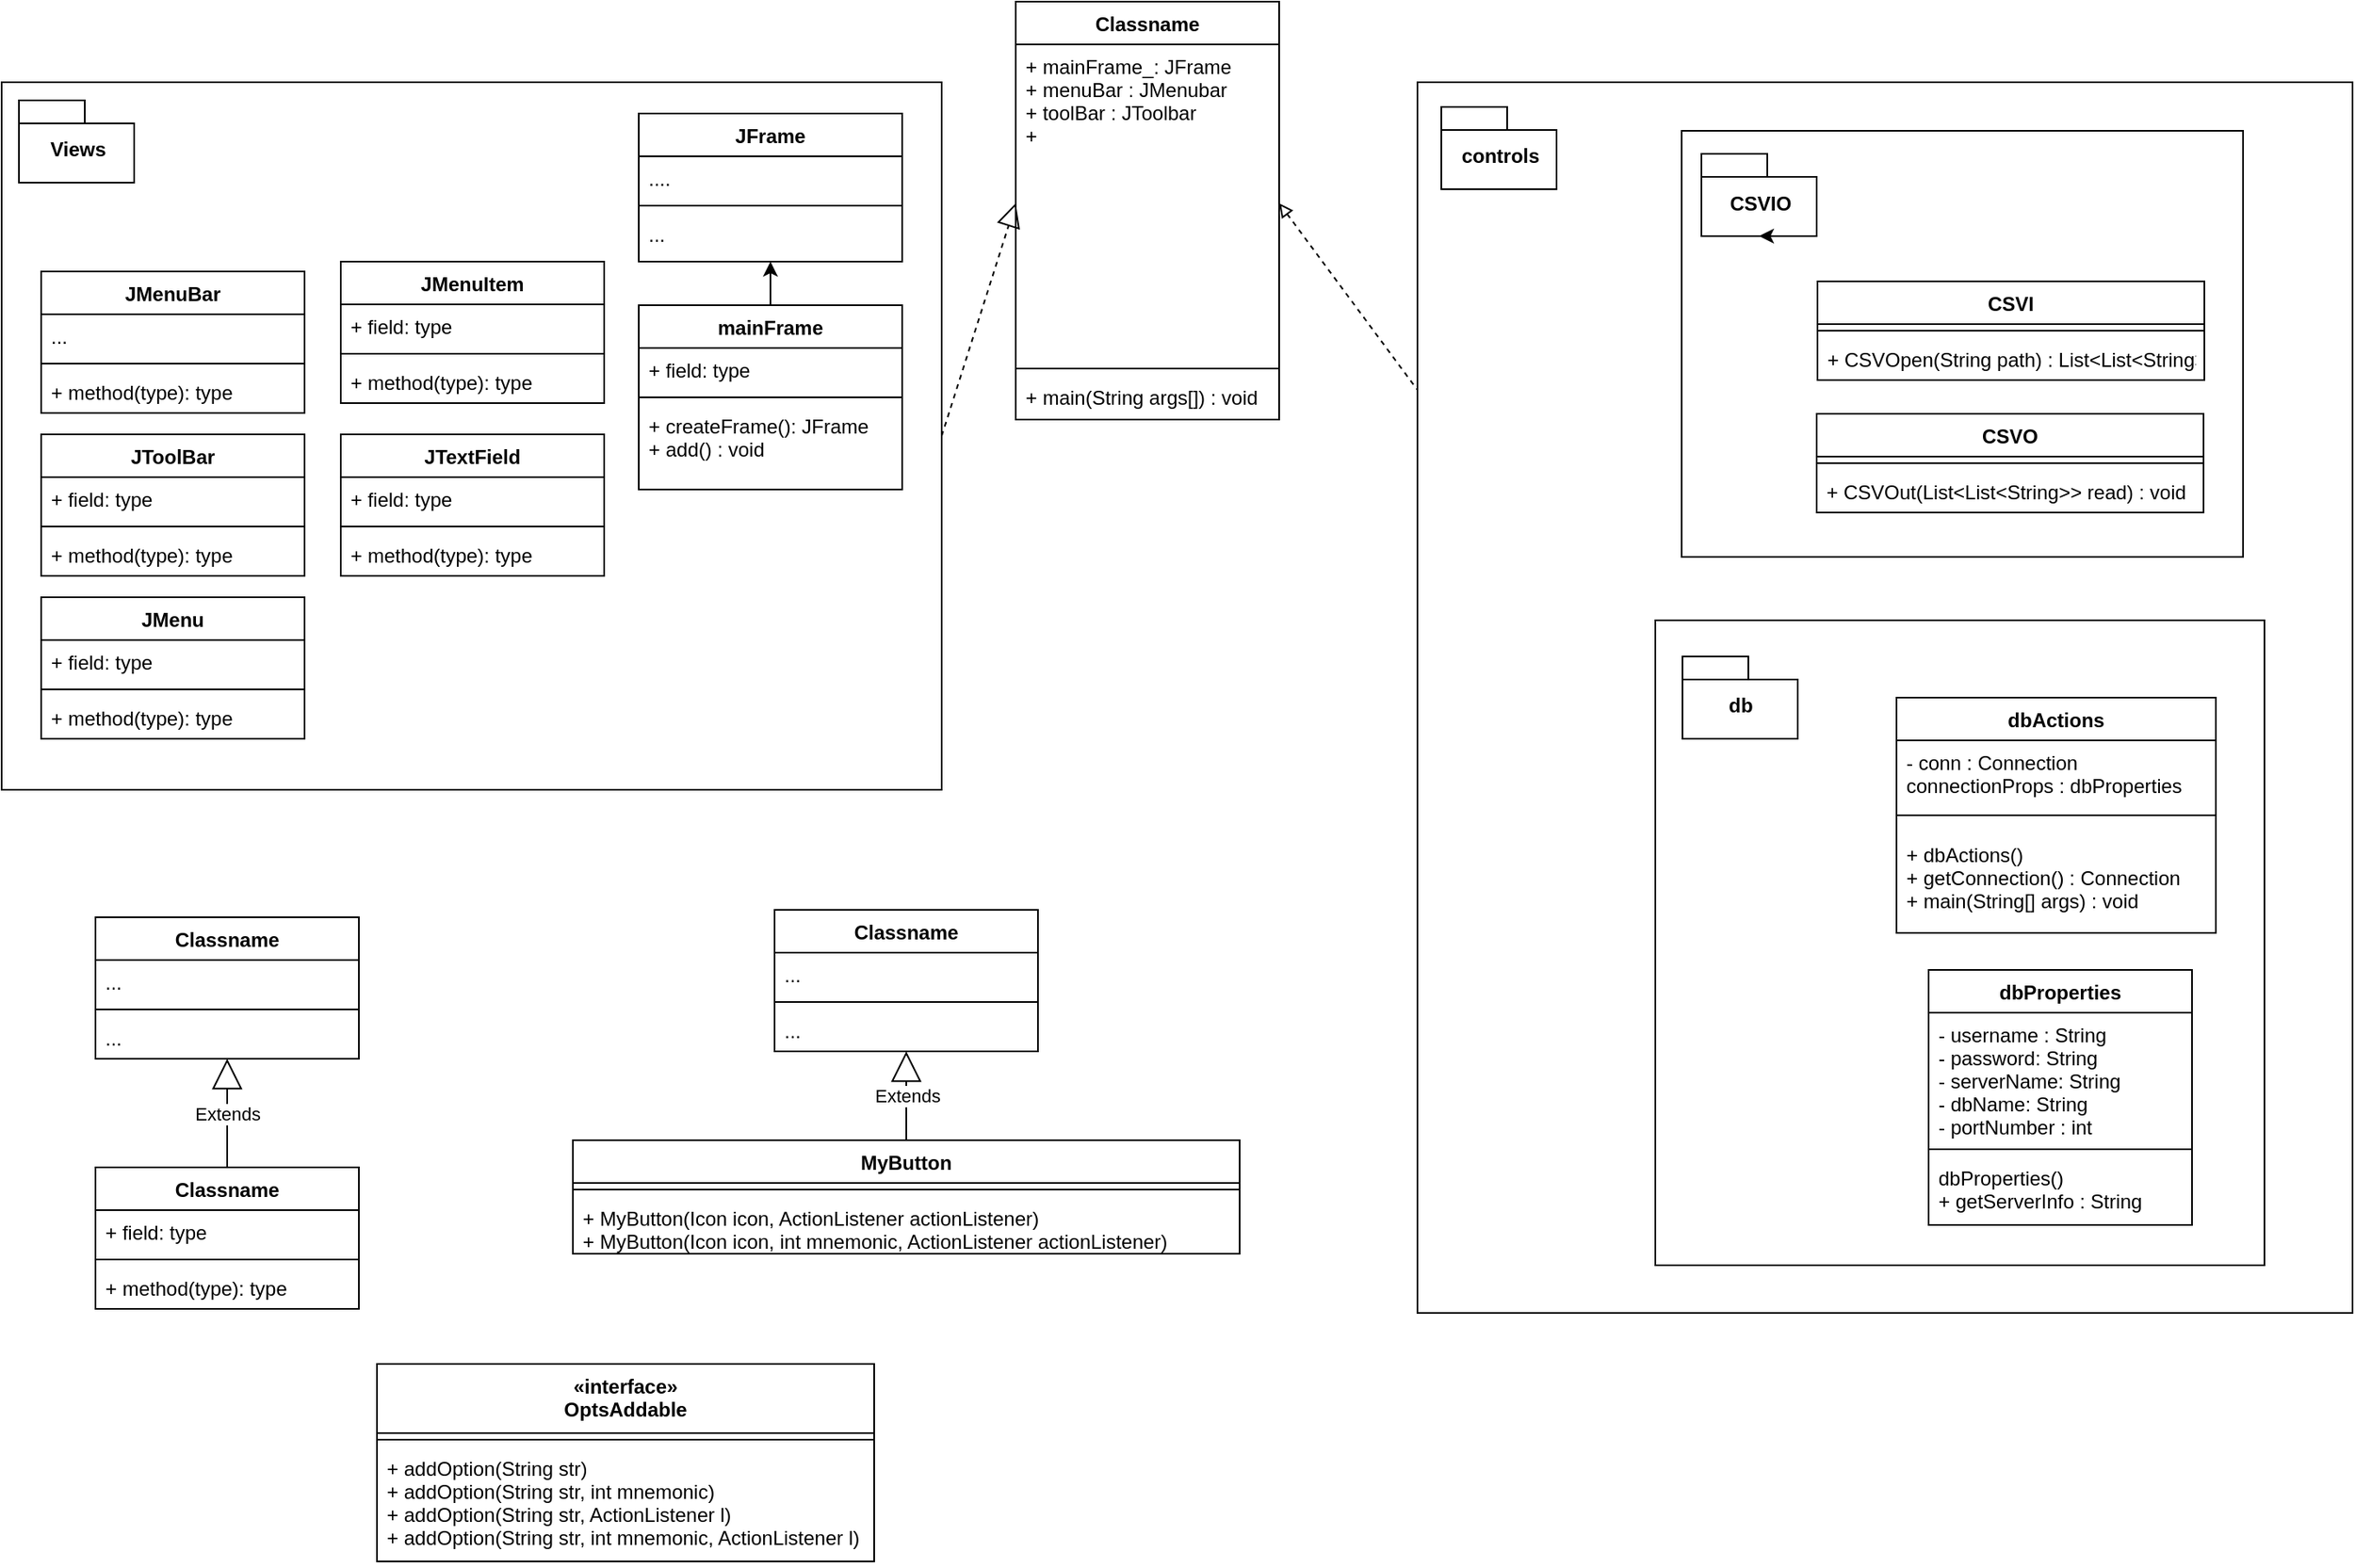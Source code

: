 <mxfile version="12.1.7" type="device" pages="1"><diagram id="zsnYO887Zmh9USHRb_7p" name="Page-1"><mxGraphModel dx="1253" dy="1294" grid="0" gridSize="10" guides="1" tooltips="1" connect="1" arrows="1" fold="1" page="0" pageScale="1" pageWidth="10000" pageHeight="10000" math="0" shadow="0"><root><mxCell id="0"/><mxCell id="1" parent="0"/><mxCell id="UTARnTCa7toa9BuSvRRB-27" value="" style="group" parent="1" vertex="1" connectable="0"><mxGeometry x="-262" y="-393" width="571" height="430" as="geometry"/></mxCell><mxCell id="UTARnTCa7toa9BuSvRRB-26" value="" style="rounded=0;whiteSpace=wrap;html=1;" parent="UTARnTCa7toa9BuSvRRB-27" vertex="1"><mxGeometry width="571" height="430" as="geometry"/></mxCell><mxCell id="UTARnTCa7toa9BuSvRRB-25" value="Views" style="shape=folder;fontStyle=1;spacingTop=10;tabWidth=40;tabHeight=14;tabPosition=left;html=1;" parent="UTARnTCa7toa9BuSvRRB-27" vertex="1"><mxGeometry x="10.5" y="11" width="70" height="50" as="geometry"/></mxCell><mxCell id="UTARnTCa7toa9BuSvRRB-5" value="mainFrame" style="swimlane;fontStyle=1;align=center;verticalAlign=top;childLayout=stackLayout;horizontal=1;startSize=26;horizontalStack=0;resizeParent=1;resizeParentMax=0;resizeLast=0;collapsible=1;marginBottom=0;" parent="UTARnTCa7toa9BuSvRRB-27" vertex="1"><mxGeometry x="387" y="135.5" width="160" height="112" as="geometry"/></mxCell><mxCell id="UTARnTCa7toa9BuSvRRB-6" value="+ field: type" style="text;strokeColor=none;fillColor=none;align=left;verticalAlign=top;spacingLeft=4;spacingRight=4;overflow=hidden;rotatable=0;points=[[0,0.5],[1,0.5]];portConstraint=eastwest;" parent="UTARnTCa7toa9BuSvRRB-5" vertex="1"><mxGeometry y="26" width="160" height="26" as="geometry"/></mxCell><mxCell id="UTARnTCa7toa9BuSvRRB-7" value="" style="line;strokeWidth=1;fillColor=none;align=left;verticalAlign=middle;spacingTop=-1;spacingLeft=3;spacingRight=3;rotatable=0;labelPosition=right;points=[];portConstraint=eastwest;" parent="UTARnTCa7toa9BuSvRRB-5" vertex="1"><mxGeometry y="52" width="160" height="8" as="geometry"/></mxCell><mxCell id="UTARnTCa7toa9BuSvRRB-8" value="+ createFrame(): JFrame&#10;+ add() : void" style="text;strokeColor=none;fillColor=none;align=left;verticalAlign=top;spacingLeft=4;spacingRight=4;overflow=hidden;rotatable=0;points=[[0,0.5],[1,0.5]];portConstraint=eastwest;" parent="UTARnTCa7toa9BuSvRRB-5" vertex="1"><mxGeometry y="60" width="160" height="52" as="geometry"/></mxCell><mxCell id="UTARnTCa7toa9BuSvRRB-18" value="JFrame" style="swimlane;fontStyle=1;align=center;verticalAlign=top;childLayout=stackLayout;horizontal=1;startSize=26;horizontalStack=0;resizeParent=1;resizeParentMax=0;resizeLast=0;collapsible=1;marginBottom=0;" parent="UTARnTCa7toa9BuSvRRB-27" vertex="1"><mxGeometry x="387" y="19" width="160" height="90" as="geometry"/></mxCell><mxCell id="UTARnTCa7toa9BuSvRRB-19" value="...." style="text;strokeColor=none;fillColor=none;align=left;verticalAlign=top;spacingLeft=4;spacingRight=4;overflow=hidden;rotatable=0;points=[[0,0.5],[1,0.5]];portConstraint=eastwest;" parent="UTARnTCa7toa9BuSvRRB-18" vertex="1"><mxGeometry y="26" width="160" height="26" as="geometry"/></mxCell><mxCell id="UTARnTCa7toa9BuSvRRB-20" value="" style="line;strokeWidth=1;fillColor=none;align=left;verticalAlign=middle;spacingTop=-1;spacingLeft=3;spacingRight=3;rotatable=0;labelPosition=right;points=[];portConstraint=eastwest;" parent="UTARnTCa7toa9BuSvRRB-18" vertex="1"><mxGeometry y="52" width="160" height="8" as="geometry"/></mxCell><mxCell id="UTARnTCa7toa9BuSvRRB-21" value="..." style="text;strokeColor=none;fillColor=none;align=left;verticalAlign=top;spacingLeft=4;spacingRight=4;overflow=hidden;rotatable=0;points=[[0,0.5],[1,0.5]];portConstraint=eastwest;" parent="UTARnTCa7toa9BuSvRRB-18" vertex="1"><mxGeometry y="60" width="160" height="30" as="geometry"/></mxCell><mxCell id="UTARnTCa7toa9BuSvRRB-22" value="" style="edgeStyle=orthogonalEdgeStyle;rounded=0;orthogonalLoop=1;jettySize=auto;html=1;" parent="UTARnTCa7toa9BuSvRRB-27" source="UTARnTCa7toa9BuSvRRB-5" target="UTARnTCa7toa9BuSvRRB-18" edge="1"><mxGeometry relative="1" as="geometry"/></mxCell><mxCell id="UTARnTCa7toa9BuSvRRB-50" value="JMenuBar" style="swimlane;fontStyle=1;align=center;verticalAlign=top;childLayout=stackLayout;horizontal=1;startSize=26;horizontalStack=0;resizeParent=1;resizeParentMax=0;resizeLast=0;collapsible=1;marginBottom=0;" parent="UTARnTCa7toa9BuSvRRB-27" vertex="1"><mxGeometry x="24" y="115" width="160" height="86" as="geometry"/></mxCell><mxCell id="UTARnTCa7toa9BuSvRRB-51" value="..." style="text;strokeColor=none;fillColor=none;align=left;verticalAlign=top;spacingLeft=4;spacingRight=4;overflow=hidden;rotatable=0;points=[[0,0.5],[1,0.5]];portConstraint=eastwest;" parent="UTARnTCa7toa9BuSvRRB-50" vertex="1"><mxGeometry y="26" width="160" height="26" as="geometry"/></mxCell><mxCell id="UTARnTCa7toa9BuSvRRB-52" value="" style="line;strokeWidth=1;fillColor=none;align=left;verticalAlign=middle;spacingTop=-1;spacingLeft=3;spacingRight=3;rotatable=0;labelPosition=right;points=[];portConstraint=eastwest;" parent="UTARnTCa7toa9BuSvRRB-50" vertex="1"><mxGeometry y="52" width="160" height="8" as="geometry"/></mxCell><mxCell id="UTARnTCa7toa9BuSvRRB-53" value="+ method(type): type" style="text;strokeColor=none;fillColor=none;align=left;verticalAlign=top;spacingLeft=4;spacingRight=4;overflow=hidden;rotatable=0;points=[[0,0.5],[1,0.5]];portConstraint=eastwest;" parent="UTARnTCa7toa9BuSvRRB-50" vertex="1"><mxGeometry y="60" width="160" height="26" as="geometry"/></mxCell><mxCell id="UTARnTCa7toa9BuSvRRB-54" value="JToolBar" style="swimlane;fontStyle=1;align=center;verticalAlign=top;childLayout=stackLayout;horizontal=1;startSize=26;horizontalStack=0;resizeParent=1;resizeParentMax=0;resizeLast=0;collapsible=1;marginBottom=0;" parent="UTARnTCa7toa9BuSvRRB-27" vertex="1"><mxGeometry x="24" y="214" width="160" height="86" as="geometry"/></mxCell><mxCell id="UTARnTCa7toa9BuSvRRB-55" value="+ field: type" style="text;strokeColor=none;fillColor=none;align=left;verticalAlign=top;spacingLeft=4;spacingRight=4;overflow=hidden;rotatable=0;points=[[0,0.5],[1,0.5]];portConstraint=eastwest;" parent="UTARnTCa7toa9BuSvRRB-54" vertex="1"><mxGeometry y="26" width="160" height="26" as="geometry"/></mxCell><mxCell id="UTARnTCa7toa9BuSvRRB-56" value="" style="line;strokeWidth=1;fillColor=none;align=left;verticalAlign=middle;spacingTop=-1;spacingLeft=3;spacingRight=3;rotatable=0;labelPosition=right;points=[];portConstraint=eastwest;" parent="UTARnTCa7toa9BuSvRRB-54" vertex="1"><mxGeometry y="52" width="160" height="8" as="geometry"/></mxCell><mxCell id="UTARnTCa7toa9BuSvRRB-57" value="+ method(type): type" style="text;strokeColor=none;fillColor=none;align=left;verticalAlign=top;spacingLeft=4;spacingRight=4;overflow=hidden;rotatable=0;points=[[0,0.5],[1,0.5]];portConstraint=eastwest;" parent="UTARnTCa7toa9BuSvRRB-54" vertex="1"><mxGeometry y="60" width="160" height="26" as="geometry"/></mxCell><mxCell id="UTARnTCa7toa9BuSvRRB-58" value="JMenu" style="swimlane;fontStyle=1;align=center;verticalAlign=top;childLayout=stackLayout;horizontal=1;startSize=26;horizontalStack=0;resizeParent=1;resizeParentMax=0;resizeLast=0;collapsible=1;marginBottom=0;" parent="UTARnTCa7toa9BuSvRRB-27" vertex="1"><mxGeometry x="24" y="313" width="160" height="86" as="geometry"/></mxCell><mxCell id="UTARnTCa7toa9BuSvRRB-59" value="+ field: type" style="text;strokeColor=none;fillColor=none;align=left;verticalAlign=top;spacingLeft=4;spacingRight=4;overflow=hidden;rotatable=0;points=[[0,0.5],[1,0.5]];portConstraint=eastwest;" parent="UTARnTCa7toa9BuSvRRB-58" vertex="1"><mxGeometry y="26" width="160" height="26" as="geometry"/></mxCell><mxCell id="UTARnTCa7toa9BuSvRRB-60" value="" style="line;strokeWidth=1;fillColor=none;align=left;verticalAlign=middle;spacingTop=-1;spacingLeft=3;spacingRight=3;rotatable=0;labelPosition=right;points=[];portConstraint=eastwest;" parent="UTARnTCa7toa9BuSvRRB-58" vertex="1"><mxGeometry y="52" width="160" height="8" as="geometry"/></mxCell><mxCell id="UTARnTCa7toa9BuSvRRB-61" value="+ method(type): type" style="text;strokeColor=none;fillColor=none;align=left;verticalAlign=top;spacingLeft=4;spacingRight=4;overflow=hidden;rotatable=0;points=[[0,0.5],[1,0.5]];portConstraint=eastwest;" parent="UTARnTCa7toa9BuSvRRB-58" vertex="1"><mxGeometry y="60" width="160" height="26" as="geometry"/></mxCell><mxCell id="UTARnTCa7toa9BuSvRRB-71" value="JMenuItem" style="swimlane;fontStyle=1;align=center;verticalAlign=top;childLayout=stackLayout;horizontal=1;startSize=26;horizontalStack=0;resizeParent=1;resizeParentMax=0;resizeLast=0;collapsible=1;marginBottom=0;" parent="UTARnTCa7toa9BuSvRRB-27" vertex="1"><mxGeometry x="206" y="109" width="160" height="86" as="geometry"/></mxCell><mxCell id="UTARnTCa7toa9BuSvRRB-72" value="+ field: type" style="text;strokeColor=none;fillColor=none;align=left;verticalAlign=top;spacingLeft=4;spacingRight=4;overflow=hidden;rotatable=0;points=[[0,0.5],[1,0.5]];portConstraint=eastwest;" parent="UTARnTCa7toa9BuSvRRB-71" vertex="1"><mxGeometry y="26" width="160" height="26" as="geometry"/></mxCell><mxCell id="UTARnTCa7toa9BuSvRRB-73" value="" style="line;strokeWidth=1;fillColor=none;align=left;verticalAlign=middle;spacingTop=-1;spacingLeft=3;spacingRight=3;rotatable=0;labelPosition=right;points=[];portConstraint=eastwest;" parent="UTARnTCa7toa9BuSvRRB-71" vertex="1"><mxGeometry y="52" width="160" height="8" as="geometry"/></mxCell><mxCell id="UTARnTCa7toa9BuSvRRB-74" value="+ method(type): type" style="text;strokeColor=none;fillColor=none;align=left;verticalAlign=top;spacingLeft=4;spacingRight=4;overflow=hidden;rotatable=0;points=[[0,0.5],[1,0.5]];portConstraint=eastwest;" parent="UTARnTCa7toa9BuSvRRB-71" vertex="1"><mxGeometry y="60" width="160" height="26" as="geometry"/></mxCell><mxCell id="UTARnTCa7toa9BuSvRRB-75" value="JTextField" style="swimlane;fontStyle=1;align=center;verticalAlign=top;childLayout=stackLayout;horizontal=1;startSize=26;horizontalStack=0;resizeParent=1;resizeParentMax=0;resizeLast=0;collapsible=1;marginBottom=0;" parent="UTARnTCa7toa9BuSvRRB-27" vertex="1"><mxGeometry x="206" y="214" width="160" height="86" as="geometry"/></mxCell><mxCell id="UTARnTCa7toa9BuSvRRB-76" value="+ field: type" style="text;strokeColor=none;fillColor=none;align=left;verticalAlign=top;spacingLeft=4;spacingRight=4;overflow=hidden;rotatable=0;points=[[0,0.5],[1,0.5]];portConstraint=eastwest;" parent="UTARnTCa7toa9BuSvRRB-75" vertex="1"><mxGeometry y="26" width="160" height="26" as="geometry"/></mxCell><mxCell id="UTARnTCa7toa9BuSvRRB-77" value="" style="line;strokeWidth=1;fillColor=none;align=left;verticalAlign=middle;spacingTop=-1;spacingLeft=3;spacingRight=3;rotatable=0;labelPosition=right;points=[];portConstraint=eastwest;" parent="UTARnTCa7toa9BuSvRRB-75" vertex="1"><mxGeometry y="52" width="160" height="8" as="geometry"/></mxCell><mxCell id="UTARnTCa7toa9BuSvRRB-78" value="+ method(type): type" style="text;strokeColor=none;fillColor=none;align=left;verticalAlign=top;spacingLeft=4;spacingRight=4;overflow=hidden;rotatable=0;points=[[0,0.5],[1,0.5]];portConstraint=eastwest;" parent="UTARnTCa7toa9BuSvRRB-75" vertex="1"><mxGeometry y="60" width="160" height="26" as="geometry"/></mxCell><mxCell id="UTARnTCa7toa9BuSvRRB-1" value="Classname" style="swimlane;fontStyle=1;align=center;verticalAlign=top;childLayout=stackLayout;horizontal=1;startSize=26;horizontalStack=0;resizeParent=1;resizeParentMax=0;resizeLast=0;collapsible=1;marginBottom=0;" parent="1" vertex="1"><mxGeometry x="354" y="-442" width="160" height="254" as="geometry"/></mxCell><mxCell id="UTARnTCa7toa9BuSvRRB-2" value="+ mainFrame_: JFrame&#10;+ menuBar : JMenubar&#10;+ toolBar : JToolbar&#10;+ " style="text;strokeColor=none;fillColor=none;align=left;verticalAlign=top;spacingLeft=4;spacingRight=4;overflow=hidden;rotatable=0;points=[[0,0.5],[1,0.5]];portConstraint=eastwest;" parent="UTARnTCa7toa9BuSvRRB-1" vertex="1"><mxGeometry y="26" width="160" height="193" as="geometry"/></mxCell><mxCell id="UTARnTCa7toa9BuSvRRB-3" value="" style="line;strokeWidth=1;fillColor=none;align=left;verticalAlign=middle;spacingTop=-1;spacingLeft=3;spacingRight=3;rotatable=0;labelPosition=right;points=[];portConstraint=eastwest;" parent="UTARnTCa7toa9BuSvRRB-1" vertex="1"><mxGeometry y="219" width="160" height="8" as="geometry"/></mxCell><mxCell id="UTARnTCa7toa9BuSvRRB-4" value="+ main(String args[]) : void" style="text;strokeColor=none;fillColor=none;align=left;verticalAlign=top;spacingLeft=4;spacingRight=4;overflow=hidden;rotatable=0;points=[[0,0.5],[1,0.5]];portConstraint=eastwest;" parent="UTARnTCa7toa9BuSvRRB-1" vertex="1"><mxGeometry y="227" width="160" height="27" as="geometry"/></mxCell><mxCell id="UTARnTCa7toa9BuSvRRB-23" value="" style="endArrow=block;dashed=1;endFill=0;endSize=12;html=1;exitX=1;exitY=0.5;exitDx=0;exitDy=0;entryX=0;entryY=0.5;entryDx=0;entryDy=0;" parent="1" source="UTARnTCa7toa9BuSvRRB-26" target="UTARnTCa7toa9BuSvRRB-2" edge="1"><mxGeometry width="160" relative="1" as="geometry"><mxPoint x="313" y="-71" as="sourcePoint"/><mxPoint x="301" y="-313" as="targetPoint"/></mxGeometry></mxCell><mxCell id="NqttyMvSBQegaKHFTA9h-1" value="" style="rounded=0;whiteSpace=wrap;html=1;" parent="1" vertex="1"><mxGeometry x="598" y="-393" width="568" height="748" as="geometry"/></mxCell><mxCell id="NqttyMvSBQegaKHFTA9h-2" value="" style="group" parent="1" vertex="1" connectable="0"><mxGeometry x="758.5" y="-363.5" width="341" height="259" as="geometry"/></mxCell><mxCell id="NqttyMvSBQegaKHFTA9h-3" value="" style="rounded=0;whiteSpace=wrap;html=1;" parent="NqttyMvSBQegaKHFTA9h-2" vertex="1"><mxGeometry width="341" height="259" as="geometry"/></mxCell><mxCell id="NqttyMvSBQegaKHFTA9h-4" value="CSVO&#10;" style="swimlane;fontStyle=1;align=center;verticalAlign=top;childLayout=stackLayout;horizontal=1;startSize=26;horizontalStack=0;resizeParent=1;resizeParentMax=0;resizeLast=0;collapsible=1;marginBottom=0;" parent="NqttyMvSBQegaKHFTA9h-2" vertex="1"><mxGeometry x="82" y="172" width="235" height="60" as="geometry"/></mxCell><mxCell id="NqttyMvSBQegaKHFTA9h-5" value="" style="line;strokeWidth=1;fillColor=none;align=left;verticalAlign=middle;spacingTop=-1;spacingLeft=3;spacingRight=3;rotatable=0;labelPosition=right;points=[];portConstraint=eastwest;" parent="NqttyMvSBQegaKHFTA9h-4" vertex="1"><mxGeometry y="26" width="235" height="8" as="geometry"/></mxCell><mxCell id="NqttyMvSBQegaKHFTA9h-6" value="+ CSVOut(List&lt;List&lt;String&gt;&gt; read) : void" style="text;strokeColor=none;fillColor=none;align=left;verticalAlign=top;spacingLeft=4;spacingRight=4;overflow=hidden;rotatable=0;points=[[0,0.5],[1,0.5]];portConstraint=eastwest;" parent="NqttyMvSBQegaKHFTA9h-4" vertex="1"><mxGeometry y="34" width="235" height="26" as="geometry"/></mxCell><mxCell id="NqttyMvSBQegaKHFTA9h-7" value="CSVI" style="swimlane;fontStyle=1;align=center;verticalAlign=top;childLayout=stackLayout;horizontal=1;startSize=26;horizontalStack=0;resizeParent=1;resizeParentMax=0;resizeLast=0;collapsible=1;marginBottom=0;" parent="NqttyMvSBQegaKHFTA9h-2" vertex="1"><mxGeometry x="82.5" y="91.5" width="235" height="60" as="geometry"/></mxCell><mxCell id="NqttyMvSBQegaKHFTA9h-8" value="" style="line;strokeWidth=1;fillColor=none;align=left;verticalAlign=middle;spacingTop=-1;spacingLeft=3;spacingRight=3;rotatable=0;labelPosition=right;points=[];portConstraint=eastwest;" parent="NqttyMvSBQegaKHFTA9h-7" vertex="1"><mxGeometry y="26" width="235" height="8" as="geometry"/></mxCell><mxCell id="NqttyMvSBQegaKHFTA9h-9" value="+ CSVOpen(String path) : List&lt;List&lt;String&gt;&gt; " style="text;strokeColor=none;fillColor=none;align=left;verticalAlign=top;spacingLeft=4;spacingRight=4;overflow=hidden;rotatable=0;points=[[0,0.5],[1,0.5]];portConstraint=eastwest;" parent="NqttyMvSBQegaKHFTA9h-7" vertex="1"><mxGeometry y="34" width="235" height="26" as="geometry"/></mxCell><mxCell id="NqttyMvSBQegaKHFTA9h-11" value="CSVIO" style="shape=folder;fontStyle=1;spacingTop=10;tabWidth=40;tabHeight=14;tabPosition=left;html=1;" parent="NqttyMvSBQegaKHFTA9h-2" vertex="1"><mxGeometry x="12" y="14" width="70" height="50" as="geometry"/></mxCell><mxCell id="NqttyMvSBQegaKHFTA9h-12" style="edgeStyle=orthogonalEdgeStyle;rounded=0;orthogonalLoop=1;jettySize=auto;html=1;exitX=0.75;exitY=1;exitDx=0;exitDy=0;exitPerimeter=0;entryX=0.5;entryY=1;entryDx=0;entryDy=0;entryPerimeter=0;" parent="NqttyMvSBQegaKHFTA9h-2" source="NqttyMvSBQegaKHFTA9h-11" target="NqttyMvSBQegaKHFTA9h-11" edge="1"><mxGeometry relative="1" as="geometry"/></mxCell><mxCell id="NqttyMvSBQegaKHFTA9h-13" value="controls" style="shape=folder;fontStyle=1;spacingTop=10;tabWidth=40;tabHeight=14;tabPosition=left;html=1;" parent="1" vertex="1"><mxGeometry x="612.5" y="-378" width="70" height="50" as="geometry"/></mxCell><mxCell id="NqttyMvSBQegaKHFTA9h-14" value="" style="group" parent="1" vertex="1" connectable="0"><mxGeometry x="742.5" y="-66" width="370" height="392" as="geometry"/></mxCell><mxCell id="NqttyMvSBQegaKHFTA9h-15" value="" style="rounded=0;whiteSpace=wrap;html=1;" parent="NqttyMvSBQegaKHFTA9h-14" vertex="1"><mxGeometry width="370" height="392" as="geometry"/></mxCell><mxCell id="NqttyMvSBQegaKHFTA9h-16" value="db" style="shape=folder;fontStyle=1;spacingTop=10;tabWidth=40;tabHeight=14;tabPosition=left;html=1;" parent="NqttyMvSBQegaKHFTA9h-14" vertex="1"><mxGeometry x="16.5" y="22" width="70" height="50" as="geometry"/></mxCell><mxCell id="NqttyMvSBQegaKHFTA9h-17" value="dbActions" style="swimlane;fontStyle=1;align=center;verticalAlign=top;childLayout=stackLayout;horizontal=1;startSize=26;horizontalStack=0;resizeParent=1;resizeParentMax=0;resizeLast=0;collapsible=1;marginBottom=0;" parent="NqttyMvSBQegaKHFTA9h-14" vertex="1"><mxGeometry x="146.5" y="47" width="194" height="143" as="geometry"/></mxCell><mxCell id="NqttyMvSBQegaKHFTA9h-18" value="- conn : Connection&#10;connectionProps : dbProperties" style="text;strokeColor=none;fillColor=none;align=left;verticalAlign=top;spacingLeft=4;spacingRight=4;overflow=hidden;rotatable=0;points=[[0,0.5],[1,0.5]];portConstraint=eastwest;" parent="NqttyMvSBQegaKHFTA9h-17" vertex="1"><mxGeometry y="26" width="194" height="35" as="geometry"/></mxCell><mxCell id="NqttyMvSBQegaKHFTA9h-19" value="" style="line;strokeWidth=1;fillColor=none;align=left;verticalAlign=middle;spacingTop=-1;spacingLeft=3;spacingRight=3;rotatable=0;labelPosition=right;points=[];portConstraint=eastwest;" parent="NqttyMvSBQegaKHFTA9h-17" vertex="1"><mxGeometry y="61" width="194" height="21" as="geometry"/></mxCell><mxCell id="NqttyMvSBQegaKHFTA9h-20" value="+ dbActions()&#10;+ getConnection() : Connection&#10;+ main(String[] args) : void" style="text;strokeColor=none;fillColor=none;align=left;verticalAlign=top;spacingLeft=4;spacingRight=4;overflow=hidden;rotatable=0;points=[[0,0.5],[1,0.5]];portConstraint=eastwest;" parent="NqttyMvSBQegaKHFTA9h-17" vertex="1"><mxGeometry y="82" width="194" height="61" as="geometry"/></mxCell><mxCell id="NqttyMvSBQegaKHFTA9h-21" value="dbProperties" style="swimlane;fontStyle=1;align=center;verticalAlign=top;childLayout=stackLayout;horizontal=1;startSize=26;horizontalStack=0;resizeParent=1;resizeParentMax=0;resizeLast=0;collapsible=1;marginBottom=0;" parent="NqttyMvSBQegaKHFTA9h-14" vertex="1"><mxGeometry x="166" y="212.5" width="160" height="155" as="geometry"/></mxCell><mxCell id="NqttyMvSBQegaKHFTA9h-22" value="- username : String&#10;- password: String&#10;- serverName: String&#10;- dbName: String&#10;- portNumber : int" style="text;strokeColor=none;fillColor=none;align=left;verticalAlign=top;spacingLeft=4;spacingRight=4;overflow=hidden;rotatable=0;points=[[0,0.5],[1,0.5]];portConstraint=eastwest;" parent="NqttyMvSBQegaKHFTA9h-21" vertex="1"><mxGeometry y="26" width="160" height="79" as="geometry"/></mxCell><mxCell id="NqttyMvSBQegaKHFTA9h-23" value="" style="line;strokeWidth=1;fillColor=none;align=left;verticalAlign=middle;spacingTop=-1;spacingLeft=3;spacingRight=3;rotatable=0;labelPosition=right;points=[];portConstraint=eastwest;" parent="NqttyMvSBQegaKHFTA9h-21" vertex="1"><mxGeometry y="105" width="160" height="8" as="geometry"/></mxCell><mxCell id="NqttyMvSBQegaKHFTA9h-24" value="dbProperties()&#10;+ getServerInfo : String" style="text;strokeColor=none;fillColor=none;align=left;verticalAlign=top;spacingLeft=4;spacingRight=4;overflow=hidden;rotatable=0;points=[[0,0.5],[1,0.5]];portConstraint=eastwest;" parent="NqttyMvSBQegaKHFTA9h-21" vertex="1"><mxGeometry y="113" width="160" height="42" as="geometry"/></mxCell><mxCell id="NqttyMvSBQegaKHFTA9h-28" value="" style="endArrow=none;dashed=1;html=1;exitX=1;exitY=0.5;exitDx=0;exitDy=0;entryX=0;entryY=0.25;entryDx=0;entryDy=0;startArrow=block;startFill=0;strokeWidth=1;" parent="1" source="UTARnTCa7toa9BuSvRRB-2" target="NqttyMvSBQegaKHFTA9h-1" edge="1"><mxGeometry width="50" height="50" relative="1" as="geometry"><mxPoint x="577" y="-129" as="sourcePoint"/><mxPoint x="627" y="-179" as="targetPoint"/></mxGeometry></mxCell><mxCell id="cPTo57sl4MC_ttRy9txl-26" value="" style="group" vertex="1" connectable="0" parent="1"><mxGeometry x="-205" y="114.5" width="160" height="195" as="geometry"/></mxCell><mxCell id="cPTo57sl4MC_ttRy9txl-14" value="" style="group" vertex="1" connectable="0" parent="cPTo57sl4MC_ttRy9txl-26"><mxGeometry width="160" height="195" as="geometry"/></mxCell><mxCell id="cPTo57sl4MC_ttRy9txl-1" value="Classname" style="swimlane;fontStyle=1;align=center;verticalAlign=top;childLayout=stackLayout;horizontal=1;startSize=26;horizontalStack=0;resizeParent=1;resizeParentMax=0;resizeLast=0;collapsible=1;marginBottom=0;" vertex="1" parent="cPTo57sl4MC_ttRy9txl-14"><mxGeometry y="152" width="160" height="86" as="geometry"/></mxCell><mxCell id="cPTo57sl4MC_ttRy9txl-2" value="+ field: type" style="text;strokeColor=none;fillColor=none;align=left;verticalAlign=top;spacingLeft=4;spacingRight=4;overflow=hidden;rotatable=0;points=[[0,0.5],[1,0.5]];portConstraint=eastwest;" vertex="1" parent="cPTo57sl4MC_ttRy9txl-1"><mxGeometry y="26" width="160" height="26" as="geometry"/></mxCell><mxCell id="cPTo57sl4MC_ttRy9txl-3" value="" style="line;strokeWidth=1;fillColor=none;align=left;verticalAlign=middle;spacingTop=-1;spacingLeft=3;spacingRight=3;rotatable=0;labelPosition=right;points=[];portConstraint=eastwest;" vertex="1" parent="cPTo57sl4MC_ttRy9txl-1"><mxGeometry y="52" width="160" height="8" as="geometry"/></mxCell><mxCell id="cPTo57sl4MC_ttRy9txl-4" value="+ method(type): type" style="text;strokeColor=none;fillColor=none;align=left;verticalAlign=top;spacingLeft=4;spacingRight=4;overflow=hidden;rotatable=0;points=[[0,0.5],[1,0.5]];portConstraint=eastwest;" vertex="1" parent="cPTo57sl4MC_ttRy9txl-1"><mxGeometry y="60" width="160" height="26" as="geometry"/></mxCell><mxCell id="cPTo57sl4MC_ttRy9txl-9" value="Classname" style="swimlane;fontStyle=1;align=center;verticalAlign=top;childLayout=stackLayout;horizontal=1;startSize=26;horizontalStack=0;resizeParent=1;resizeParentMax=0;resizeLast=0;collapsible=1;marginBottom=0;" vertex="1" parent="cPTo57sl4MC_ttRy9txl-14"><mxGeometry width="160" height="86" as="geometry"/></mxCell><mxCell id="cPTo57sl4MC_ttRy9txl-10" value="..." style="text;strokeColor=none;fillColor=none;align=left;verticalAlign=top;spacingLeft=4;spacingRight=4;overflow=hidden;rotatable=0;points=[[0,0.5],[1,0.5]];portConstraint=eastwest;" vertex="1" parent="cPTo57sl4MC_ttRy9txl-9"><mxGeometry y="26" width="160" height="26" as="geometry"/></mxCell><mxCell id="cPTo57sl4MC_ttRy9txl-11" value="" style="line;strokeWidth=1;fillColor=none;align=left;verticalAlign=middle;spacingTop=-1;spacingLeft=3;spacingRight=3;rotatable=0;labelPosition=right;points=[];portConstraint=eastwest;" vertex="1" parent="cPTo57sl4MC_ttRy9txl-9"><mxGeometry y="52" width="160" height="8" as="geometry"/></mxCell><mxCell id="cPTo57sl4MC_ttRy9txl-12" value="..." style="text;strokeColor=none;fillColor=none;align=left;verticalAlign=top;spacingLeft=4;spacingRight=4;overflow=hidden;rotatable=0;points=[[0,0.5],[1,0.5]];portConstraint=eastwest;" vertex="1" parent="cPTo57sl4MC_ttRy9txl-9"><mxGeometry y="60" width="160" height="26" as="geometry"/></mxCell><mxCell id="cPTo57sl4MC_ttRy9txl-25" value="Extends" style="endArrow=block;endSize=16;endFill=0;html=1;entryX=0.5;entryY=1;entryDx=0;entryDy=0;exitX=0.5;exitY=0;exitDx=0;exitDy=0;" edge="1" parent="cPTo57sl4MC_ttRy9txl-14" source="cPTo57sl4MC_ttRy9txl-1" target="cPTo57sl4MC_ttRy9txl-9"><mxGeometry width="160" relative="1" as="geometry"><mxPoint x="-184.5" y="130.5" as="sourcePoint"/><mxPoint x="-24.5" y="130.5" as="targetPoint"/></mxGeometry></mxCell><mxCell id="cPTo57sl4MC_ttRy9txl-28" value="" style="group" vertex="1" connectable="0" parent="1"><mxGeometry x="85" y="98" width="405" height="224.5" as="geometry"/></mxCell><mxCell id="cPTo57sl4MC_ttRy9txl-29" value="MyButton" style="swimlane;fontStyle=1;align=center;verticalAlign=top;childLayout=stackLayout;horizontal=1;startSize=26;horizontalStack=0;resizeParent=1;resizeParentMax=0;resizeLast=0;collapsible=1;marginBottom=0;" vertex="1" parent="cPTo57sl4MC_ttRy9txl-28"><mxGeometry y="152" width="405" height="69" as="geometry"/></mxCell><mxCell id="cPTo57sl4MC_ttRy9txl-31" value="" style="line;strokeWidth=1;fillColor=none;align=left;verticalAlign=middle;spacingTop=-1;spacingLeft=3;spacingRight=3;rotatable=0;labelPosition=right;points=[];portConstraint=eastwest;" vertex="1" parent="cPTo57sl4MC_ttRy9txl-29"><mxGeometry y="26" width="405" height="8" as="geometry"/></mxCell><mxCell id="cPTo57sl4MC_ttRy9txl-32" value="+ MyButton(Icon icon, ActionListener actionListener)&#10;+ MyButton(Icon icon, int mnemonic, ActionListener actionListener)" style="text;strokeColor=none;fillColor=none;align=left;verticalAlign=top;spacingLeft=4;spacingRight=4;overflow=hidden;rotatable=0;points=[[0,0.5],[1,0.5]];portConstraint=eastwest;" vertex="1" parent="cPTo57sl4MC_ttRy9txl-29"><mxGeometry y="34" width="405" height="35" as="geometry"/></mxCell><mxCell id="cPTo57sl4MC_ttRy9txl-37" value="Extends" style="endArrow=block;endSize=16;endFill=0;html=1;exitX=0.5;exitY=0;exitDx=0;exitDy=0;" edge="1" parent="1" source="cPTo57sl4MC_ttRy9txl-29" target="cPTo57sl4MC_ttRy9txl-42"><mxGeometry width="160" relative="1" as="geometry"><mxPoint x="-382.016" y="228.5" as="sourcePoint"/><mxPoint x="361" y="173" as="targetPoint"/></mxGeometry></mxCell><mxCell id="cPTo57sl4MC_ttRy9txl-44" value="" style="group" vertex="1" connectable="0" parent="1"><mxGeometry x="207.5" y="110" width="160" height="86" as="geometry"/></mxCell><mxCell id="cPTo57sl4MC_ttRy9txl-39" value="Classname" style="swimlane;fontStyle=1;align=center;verticalAlign=top;childLayout=stackLayout;horizontal=1;startSize=26;horizontalStack=0;resizeParent=1;resizeParentMax=0;resizeLast=0;collapsible=1;marginBottom=0;" vertex="1" parent="cPTo57sl4MC_ttRy9txl-44"><mxGeometry width="160" height="86" as="geometry"/></mxCell><mxCell id="cPTo57sl4MC_ttRy9txl-40" value="..." style="text;strokeColor=none;fillColor=none;align=left;verticalAlign=top;spacingLeft=4;spacingRight=4;overflow=hidden;rotatable=0;points=[[0,0.5],[1,0.5]];portConstraint=eastwest;" vertex="1" parent="cPTo57sl4MC_ttRy9txl-39"><mxGeometry y="26" width="160" height="26" as="geometry"/></mxCell><mxCell id="cPTo57sl4MC_ttRy9txl-41" value="" style="line;strokeWidth=1;fillColor=none;align=left;verticalAlign=middle;spacingTop=-1;spacingLeft=3;spacingRight=3;rotatable=0;labelPosition=right;points=[];portConstraint=eastwest;" vertex="1" parent="cPTo57sl4MC_ttRy9txl-39"><mxGeometry y="52" width="160" height="8" as="geometry"/></mxCell><mxCell id="cPTo57sl4MC_ttRy9txl-42" value="..." style="text;strokeColor=none;fillColor=none;align=left;verticalAlign=top;spacingLeft=4;spacingRight=4;overflow=hidden;rotatable=0;points=[[0,0.5],[1,0.5]];portConstraint=eastwest;" vertex="1" parent="cPTo57sl4MC_ttRy9txl-39"><mxGeometry y="60" width="160" height="26" as="geometry"/></mxCell><mxCell id="cPTo57sl4MC_ttRy9txl-48" value="«interface»&#10;OptsAddable" style="swimlane;fontStyle=1;align=center;verticalAlign=top;childLayout=stackLayout;horizontal=1;startSize=42;horizontalStack=0;resizeParent=1;resizeParentMax=0;resizeLast=0;collapsible=1;marginBottom=0;" vertex="1" parent="1"><mxGeometry x="-34" y="386" width="302" height="120" as="geometry"/></mxCell><mxCell id="cPTo57sl4MC_ttRy9txl-50" value="" style="line;strokeWidth=1;fillColor=none;align=left;verticalAlign=middle;spacingTop=-1;spacingLeft=3;spacingRight=3;rotatable=0;labelPosition=right;points=[];portConstraint=eastwest;" vertex="1" parent="cPTo57sl4MC_ttRy9txl-48"><mxGeometry y="42" width="302" height="8" as="geometry"/></mxCell><mxCell id="cPTo57sl4MC_ttRy9txl-51" value="+ addOption(String str)&#10;+ addOption(String str, int mnemonic)&#10;+ addOption(String str, ActionListener l)&#10;+ addOption(String str, int mnemonic, ActionListener l)" style="text;strokeColor=none;fillColor=none;align=left;verticalAlign=top;spacingLeft=4;spacingRight=4;overflow=hidden;rotatable=0;points=[[0,0.5],[1,0.5]];portConstraint=eastwest;" vertex="1" parent="cPTo57sl4MC_ttRy9txl-48"><mxGeometry y="50" width="302" height="70" as="geometry"/></mxCell></root></mxGraphModel></diagram></mxfile>